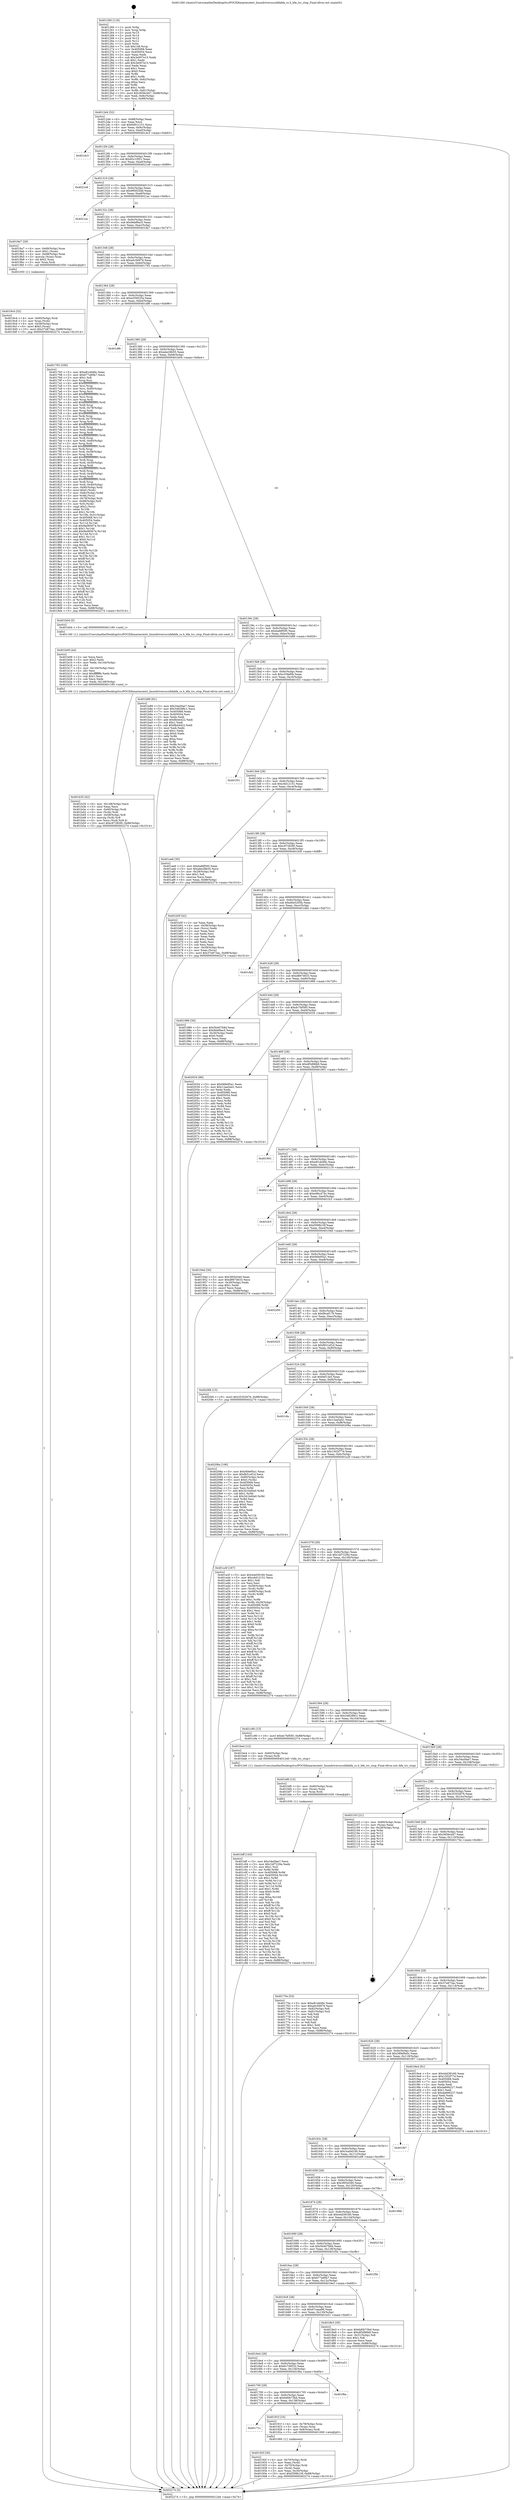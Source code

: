 digraph "0x401260" {
  label = "0x401260 (/mnt/c/Users/mathe/Desktop/tcc/POCII/binaries/extr_linuxdriversscsibfabfa_cs.h_bfa_trc_stop_Final-ollvm.out::main(0))"
  labelloc = "t"
  node[shape=record]

  Entry [label="",width=0.3,height=0.3,shape=circle,fillcolor=black,style=filled]
  "0x4012d4" [label="{
     0x4012d4 [32]\l
     | [instrs]\l
     &nbsp;&nbsp;0x4012d4 \<+6\>: mov -0x88(%rbp),%eax\l
     &nbsp;&nbsp;0x4012da \<+2\>: mov %eax,%ecx\l
     &nbsp;&nbsp;0x4012dc \<+6\>: sub $0x8491c151,%ecx\l
     &nbsp;&nbsp;0x4012e2 \<+6\>: mov %eax,-0x9c(%rbp)\l
     &nbsp;&nbsp;0x4012e8 \<+6\>: mov %ecx,-0xa0(%rbp)\l
     &nbsp;&nbsp;0x4012ee \<+6\>: je 0000000000401dc3 \<main+0xb63\>\l
  }"]
  "0x401dc3" [label="{
     0x401dc3\l
  }", style=dashed]
  "0x4012f4" [label="{
     0x4012f4 [28]\l
     | [instrs]\l
     &nbsp;&nbsp;0x4012f4 \<+5\>: jmp 00000000004012f9 \<main+0x99\>\l
     &nbsp;&nbsp;0x4012f9 \<+6\>: mov -0x9c(%rbp),%eax\l
     &nbsp;&nbsp;0x4012ff \<+5\>: sub $0x92c10f21,%eax\l
     &nbsp;&nbsp;0x401304 \<+6\>: mov %eax,-0xa4(%rbp)\l
     &nbsp;&nbsp;0x40130a \<+6\>: je 00000000004021e9 \<main+0xf89\>\l
  }"]
  Exit [label="",width=0.3,height=0.3,shape=circle,fillcolor=black,style=filled,peripheries=2]
  "0x4021e9" [label="{
     0x4021e9\l
  }", style=dashed]
  "0x401310" [label="{
     0x401310 [28]\l
     | [instrs]\l
     &nbsp;&nbsp;0x401310 \<+5\>: jmp 0000000000401315 \<main+0xb5\>\l
     &nbsp;&nbsp;0x401315 \<+6\>: mov -0x9c(%rbp),%eax\l
     &nbsp;&nbsp;0x40131b \<+5\>: sub $0x995f25dd,%eax\l
     &nbsp;&nbsp;0x401320 \<+6\>: mov %eax,-0xa8(%rbp)\l
     &nbsp;&nbsp;0x401326 \<+6\>: je 00000000004021ac \<main+0xf4c\>\l
  }"]
  "0x401bff" [label="{
     0x401bff [145]\l
     | [instrs]\l
     &nbsp;&nbsp;0x401bff \<+5\>: mov $0x34a5fae7,%ecx\l
     &nbsp;&nbsp;0x401c04 \<+5\>: mov $0x1bf7229a,%edx\l
     &nbsp;&nbsp;0x401c09 \<+3\>: mov $0x1,%sil\l
     &nbsp;&nbsp;0x401c0c \<+3\>: xor %r8d,%r8d\l
     &nbsp;&nbsp;0x401c0f \<+8\>: mov 0x405068,%r9d\l
     &nbsp;&nbsp;0x401c17 \<+8\>: mov 0x405054,%r10d\l
     &nbsp;&nbsp;0x401c1f \<+4\>: sub $0x1,%r8d\l
     &nbsp;&nbsp;0x401c23 \<+3\>: mov %r9d,%r11d\l
     &nbsp;&nbsp;0x401c26 \<+3\>: add %r8d,%r11d\l
     &nbsp;&nbsp;0x401c29 \<+4\>: imul %r11d,%r9d\l
     &nbsp;&nbsp;0x401c2d \<+4\>: and $0x1,%r9d\l
     &nbsp;&nbsp;0x401c31 \<+4\>: cmp $0x0,%r9d\l
     &nbsp;&nbsp;0x401c35 \<+3\>: sete %bl\l
     &nbsp;&nbsp;0x401c38 \<+4\>: cmp $0xa,%r10d\l
     &nbsp;&nbsp;0x401c3c \<+4\>: setl %r14b\l
     &nbsp;&nbsp;0x401c40 \<+3\>: mov %bl,%r15b\l
     &nbsp;&nbsp;0x401c43 \<+4\>: xor $0xff,%r15b\l
     &nbsp;&nbsp;0x401c47 \<+3\>: mov %r14b,%r12b\l
     &nbsp;&nbsp;0x401c4a \<+4\>: xor $0xff,%r12b\l
     &nbsp;&nbsp;0x401c4e \<+4\>: xor $0x0,%sil\l
     &nbsp;&nbsp;0x401c52 \<+3\>: mov %r15b,%r13b\l
     &nbsp;&nbsp;0x401c55 \<+4\>: and $0x0,%r13b\l
     &nbsp;&nbsp;0x401c59 \<+3\>: and %sil,%bl\l
     &nbsp;&nbsp;0x401c5c \<+3\>: mov %r12b,%al\l
     &nbsp;&nbsp;0x401c5f \<+2\>: and $0x0,%al\l
     &nbsp;&nbsp;0x401c61 \<+3\>: and %sil,%r14b\l
     &nbsp;&nbsp;0x401c64 \<+3\>: or %bl,%r13b\l
     &nbsp;&nbsp;0x401c67 \<+3\>: or %r14b,%al\l
     &nbsp;&nbsp;0x401c6a \<+3\>: xor %al,%r13b\l
     &nbsp;&nbsp;0x401c6d \<+3\>: or %r12b,%r15b\l
     &nbsp;&nbsp;0x401c70 \<+4\>: xor $0xff,%r15b\l
     &nbsp;&nbsp;0x401c74 \<+4\>: or $0x0,%sil\l
     &nbsp;&nbsp;0x401c78 \<+3\>: and %sil,%r15b\l
     &nbsp;&nbsp;0x401c7b \<+3\>: or %r15b,%r13b\l
     &nbsp;&nbsp;0x401c7e \<+4\>: test $0x1,%r13b\l
     &nbsp;&nbsp;0x401c82 \<+3\>: cmovne %edx,%ecx\l
     &nbsp;&nbsp;0x401c85 \<+6\>: mov %ecx,-0x88(%rbp)\l
     &nbsp;&nbsp;0x401c8b \<+5\>: jmp 0000000000402274 \<main+0x1014\>\l
  }"]
  "0x4021ac" [label="{
     0x4021ac\l
  }", style=dashed]
  "0x40132c" [label="{
     0x40132c [28]\l
     | [instrs]\l
     &nbsp;&nbsp;0x40132c \<+5\>: jmp 0000000000401331 \<main+0xd1\>\l
     &nbsp;&nbsp;0x401331 \<+6\>: mov -0x9c(%rbp),%eax\l
     &nbsp;&nbsp;0x401337 \<+5\>: sub $0x9ebf9ac5,%eax\l
     &nbsp;&nbsp;0x40133c \<+6\>: mov %eax,-0xac(%rbp)\l
     &nbsp;&nbsp;0x401342 \<+6\>: je 00000000004019a7 \<main+0x747\>\l
  }"]
  "0x401bf0" [label="{
     0x401bf0 [15]\l
     | [instrs]\l
     &nbsp;&nbsp;0x401bf0 \<+4\>: mov -0x60(%rbp),%rax\l
     &nbsp;&nbsp;0x401bf4 \<+3\>: mov (%rax),%rax\l
     &nbsp;&nbsp;0x401bf7 \<+3\>: mov %rax,%rdi\l
     &nbsp;&nbsp;0x401bfa \<+5\>: call 0000000000401030 \<free@plt\>\l
     | [calls]\l
     &nbsp;&nbsp;0x401030 \{1\} (unknown)\l
  }"]
  "0x4019a7" [label="{
     0x4019a7 [29]\l
     | [instrs]\l
     &nbsp;&nbsp;0x4019a7 \<+4\>: mov -0x68(%rbp),%rax\l
     &nbsp;&nbsp;0x4019ab \<+6\>: movl $0x1,(%rax)\l
     &nbsp;&nbsp;0x4019b1 \<+4\>: mov -0x68(%rbp),%rax\l
     &nbsp;&nbsp;0x4019b5 \<+3\>: movslq (%rax),%rax\l
     &nbsp;&nbsp;0x4019b8 \<+4\>: shl $0x2,%rax\l
     &nbsp;&nbsp;0x4019bc \<+3\>: mov %rax,%rdi\l
     &nbsp;&nbsp;0x4019bf \<+5\>: call 0000000000401050 \<malloc@plt\>\l
     | [calls]\l
     &nbsp;&nbsp;0x401050 \{1\} (unknown)\l
  }"]
  "0x401348" [label="{
     0x401348 [28]\l
     | [instrs]\l
     &nbsp;&nbsp;0x401348 \<+5\>: jmp 000000000040134d \<main+0xed\>\l
     &nbsp;&nbsp;0x40134d \<+6\>: mov -0x9c(%rbp),%eax\l
     &nbsp;&nbsp;0x401353 \<+5\>: sub $0xa0c56976,%eax\l
     &nbsp;&nbsp;0x401358 \<+6\>: mov %eax,-0xb0(%rbp)\l
     &nbsp;&nbsp;0x40135e \<+6\>: je 0000000000401793 \<main+0x533\>\l
  }"]
  "0x401b35" [label="{
     0x401b35 [42]\l
     | [instrs]\l
     &nbsp;&nbsp;0x401b35 \<+6\>: mov -0x148(%rbp),%ecx\l
     &nbsp;&nbsp;0x401b3b \<+3\>: imul %eax,%ecx\l
     &nbsp;&nbsp;0x401b3e \<+4\>: mov -0x60(%rbp),%rdi\l
     &nbsp;&nbsp;0x401b42 \<+3\>: mov (%rdi),%rdi\l
     &nbsp;&nbsp;0x401b45 \<+4\>: mov -0x58(%rbp),%r8\l
     &nbsp;&nbsp;0x401b49 \<+3\>: movslq (%r8),%r8\l
     &nbsp;&nbsp;0x401b4c \<+4\>: mov %ecx,(%rdi,%r8,4)\l
     &nbsp;&nbsp;0x401b50 \<+10\>: movl $0xc97282f0,-0x88(%rbp)\l
     &nbsp;&nbsp;0x401b5a \<+5\>: jmp 0000000000402274 \<main+0x1014\>\l
  }"]
  "0x401793" [label="{
     0x401793 [336]\l
     | [instrs]\l
     &nbsp;&nbsp;0x401793 \<+5\>: mov $0xe81dd48c,%eax\l
     &nbsp;&nbsp;0x401798 \<+5\>: mov $0x677a90b7,%ecx\l
     &nbsp;&nbsp;0x40179d \<+2\>: mov $0x1,%dl\l
     &nbsp;&nbsp;0x40179f \<+3\>: mov %rsp,%rsi\l
     &nbsp;&nbsp;0x4017a2 \<+4\>: add $0xfffffffffffffff0,%rsi\l
     &nbsp;&nbsp;0x4017a6 \<+3\>: mov %rsi,%rsp\l
     &nbsp;&nbsp;0x4017a9 \<+4\>: mov %rsi,-0x80(%rbp)\l
     &nbsp;&nbsp;0x4017ad \<+3\>: mov %rsp,%rsi\l
     &nbsp;&nbsp;0x4017b0 \<+4\>: add $0xfffffffffffffff0,%rsi\l
     &nbsp;&nbsp;0x4017b4 \<+3\>: mov %rsi,%rsp\l
     &nbsp;&nbsp;0x4017b7 \<+3\>: mov %rsp,%rdi\l
     &nbsp;&nbsp;0x4017ba \<+4\>: add $0xfffffffffffffff0,%rdi\l
     &nbsp;&nbsp;0x4017be \<+3\>: mov %rdi,%rsp\l
     &nbsp;&nbsp;0x4017c1 \<+4\>: mov %rdi,-0x78(%rbp)\l
     &nbsp;&nbsp;0x4017c5 \<+3\>: mov %rsp,%rdi\l
     &nbsp;&nbsp;0x4017c8 \<+4\>: add $0xfffffffffffffff0,%rdi\l
     &nbsp;&nbsp;0x4017cc \<+3\>: mov %rdi,%rsp\l
     &nbsp;&nbsp;0x4017cf \<+4\>: mov %rdi,-0x70(%rbp)\l
     &nbsp;&nbsp;0x4017d3 \<+3\>: mov %rsp,%rdi\l
     &nbsp;&nbsp;0x4017d6 \<+4\>: add $0xfffffffffffffff0,%rdi\l
     &nbsp;&nbsp;0x4017da \<+3\>: mov %rdi,%rsp\l
     &nbsp;&nbsp;0x4017dd \<+4\>: mov %rdi,-0x68(%rbp)\l
     &nbsp;&nbsp;0x4017e1 \<+3\>: mov %rsp,%rdi\l
     &nbsp;&nbsp;0x4017e4 \<+4\>: add $0xfffffffffffffff0,%rdi\l
     &nbsp;&nbsp;0x4017e8 \<+3\>: mov %rdi,%rsp\l
     &nbsp;&nbsp;0x4017eb \<+4\>: mov %rdi,-0x60(%rbp)\l
     &nbsp;&nbsp;0x4017ef \<+3\>: mov %rsp,%rdi\l
     &nbsp;&nbsp;0x4017f2 \<+4\>: add $0xfffffffffffffff0,%rdi\l
     &nbsp;&nbsp;0x4017f6 \<+3\>: mov %rdi,%rsp\l
     &nbsp;&nbsp;0x4017f9 \<+4\>: mov %rdi,-0x58(%rbp)\l
     &nbsp;&nbsp;0x4017fd \<+3\>: mov %rsp,%rdi\l
     &nbsp;&nbsp;0x401800 \<+4\>: add $0xfffffffffffffff0,%rdi\l
     &nbsp;&nbsp;0x401804 \<+3\>: mov %rdi,%rsp\l
     &nbsp;&nbsp;0x401807 \<+4\>: mov %rdi,-0x50(%rbp)\l
     &nbsp;&nbsp;0x40180b \<+3\>: mov %rsp,%rdi\l
     &nbsp;&nbsp;0x40180e \<+4\>: add $0xfffffffffffffff0,%rdi\l
     &nbsp;&nbsp;0x401812 \<+3\>: mov %rdi,%rsp\l
     &nbsp;&nbsp;0x401815 \<+4\>: mov %rdi,-0x48(%rbp)\l
     &nbsp;&nbsp;0x401819 \<+3\>: mov %rsp,%rdi\l
     &nbsp;&nbsp;0x40181c \<+4\>: add $0xfffffffffffffff0,%rdi\l
     &nbsp;&nbsp;0x401820 \<+3\>: mov %rdi,%rsp\l
     &nbsp;&nbsp;0x401823 \<+4\>: mov %rdi,-0x40(%rbp)\l
     &nbsp;&nbsp;0x401827 \<+4\>: mov -0x80(%rbp),%rdi\l
     &nbsp;&nbsp;0x40182b \<+6\>: movl $0x0,(%rdi)\l
     &nbsp;&nbsp;0x401831 \<+7\>: mov -0x8c(%rbp),%r8d\l
     &nbsp;&nbsp;0x401838 \<+3\>: mov %r8d,(%rsi)\l
     &nbsp;&nbsp;0x40183b \<+4\>: mov -0x78(%rbp),%rdi\l
     &nbsp;&nbsp;0x40183f \<+7\>: mov -0x98(%rbp),%r9\l
     &nbsp;&nbsp;0x401846 \<+3\>: mov %r9,(%rdi)\l
     &nbsp;&nbsp;0x401849 \<+3\>: cmpl $0x2,(%rsi)\l
     &nbsp;&nbsp;0x40184c \<+4\>: setne %r10b\l
     &nbsp;&nbsp;0x401850 \<+4\>: and $0x1,%r10b\l
     &nbsp;&nbsp;0x401854 \<+4\>: mov %r10b,-0x31(%rbp)\l
     &nbsp;&nbsp;0x401858 \<+8\>: mov 0x405068,%r11d\l
     &nbsp;&nbsp;0x401860 \<+7\>: mov 0x405054,%ebx\l
     &nbsp;&nbsp;0x401867 \<+3\>: mov %r11d,%r14d\l
     &nbsp;&nbsp;0x40186a \<+7\>: sub $0x9a085674,%r14d\l
     &nbsp;&nbsp;0x401871 \<+4\>: sub $0x1,%r14d\l
     &nbsp;&nbsp;0x401875 \<+7\>: add $0x9a085674,%r14d\l
     &nbsp;&nbsp;0x40187c \<+4\>: imul %r14d,%r11d\l
     &nbsp;&nbsp;0x401880 \<+4\>: and $0x1,%r11d\l
     &nbsp;&nbsp;0x401884 \<+4\>: cmp $0x0,%r11d\l
     &nbsp;&nbsp;0x401888 \<+4\>: sete %r10b\l
     &nbsp;&nbsp;0x40188c \<+3\>: cmp $0xa,%ebx\l
     &nbsp;&nbsp;0x40188f \<+4\>: setl %r15b\l
     &nbsp;&nbsp;0x401893 \<+3\>: mov %r10b,%r12b\l
     &nbsp;&nbsp;0x401896 \<+4\>: xor $0xff,%r12b\l
     &nbsp;&nbsp;0x40189a \<+3\>: mov %r15b,%r13b\l
     &nbsp;&nbsp;0x40189d \<+4\>: xor $0xff,%r13b\l
     &nbsp;&nbsp;0x4018a1 \<+3\>: xor $0x0,%dl\l
     &nbsp;&nbsp;0x4018a4 \<+3\>: mov %r12b,%sil\l
     &nbsp;&nbsp;0x4018a7 \<+4\>: and $0x0,%sil\l
     &nbsp;&nbsp;0x4018ab \<+3\>: and %dl,%r10b\l
     &nbsp;&nbsp;0x4018ae \<+3\>: mov %r13b,%dil\l
     &nbsp;&nbsp;0x4018b1 \<+4\>: and $0x0,%dil\l
     &nbsp;&nbsp;0x4018b5 \<+3\>: and %dl,%r15b\l
     &nbsp;&nbsp;0x4018b8 \<+3\>: or %r10b,%sil\l
     &nbsp;&nbsp;0x4018bb \<+3\>: or %r15b,%dil\l
     &nbsp;&nbsp;0x4018be \<+3\>: xor %dil,%sil\l
     &nbsp;&nbsp;0x4018c1 \<+3\>: or %r13b,%r12b\l
     &nbsp;&nbsp;0x4018c4 \<+4\>: xor $0xff,%r12b\l
     &nbsp;&nbsp;0x4018c8 \<+3\>: or $0x0,%dl\l
     &nbsp;&nbsp;0x4018cb \<+3\>: and %dl,%r12b\l
     &nbsp;&nbsp;0x4018ce \<+3\>: or %r12b,%sil\l
     &nbsp;&nbsp;0x4018d1 \<+4\>: test $0x1,%sil\l
     &nbsp;&nbsp;0x4018d5 \<+3\>: cmovne %ecx,%eax\l
     &nbsp;&nbsp;0x4018d8 \<+6\>: mov %eax,-0x88(%rbp)\l
     &nbsp;&nbsp;0x4018de \<+5\>: jmp 0000000000402274 \<main+0x1014\>\l
  }"]
  "0x401364" [label="{
     0x401364 [28]\l
     | [instrs]\l
     &nbsp;&nbsp;0x401364 \<+5\>: jmp 0000000000401369 \<main+0x109\>\l
     &nbsp;&nbsp;0x401369 \<+6\>: mov -0x9c(%rbp),%eax\l
     &nbsp;&nbsp;0x40136f \<+5\>: sub $0xa559525a,%eax\l
     &nbsp;&nbsp;0x401374 \<+6\>: mov %eax,-0xb4(%rbp)\l
     &nbsp;&nbsp;0x40137a \<+6\>: je 0000000000401df6 \<main+0xb96\>\l
  }"]
  "0x401b09" [label="{
     0x401b09 [44]\l
     | [instrs]\l
     &nbsp;&nbsp;0x401b09 \<+2\>: xor %ecx,%ecx\l
     &nbsp;&nbsp;0x401b0b \<+5\>: mov $0x2,%edx\l
     &nbsp;&nbsp;0x401b10 \<+6\>: mov %edx,-0x144(%rbp)\l
     &nbsp;&nbsp;0x401b16 \<+1\>: cltd\l
     &nbsp;&nbsp;0x401b17 \<+6\>: mov -0x144(%rbp),%esi\l
     &nbsp;&nbsp;0x401b1d \<+2\>: idiv %esi\l
     &nbsp;&nbsp;0x401b1f \<+6\>: imul $0xfffffffe,%edx,%edx\l
     &nbsp;&nbsp;0x401b25 \<+3\>: sub $0x1,%ecx\l
     &nbsp;&nbsp;0x401b28 \<+2\>: sub %ecx,%edx\l
     &nbsp;&nbsp;0x401b2a \<+6\>: mov %edx,-0x148(%rbp)\l
     &nbsp;&nbsp;0x401b30 \<+5\>: call 0000000000401160 \<next_i\>\l
     | [calls]\l
     &nbsp;&nbsp;0x401160 \{1\} (/mnt/c/Users/mathe/Desktop/tcc/POCII/binaries/extr_linuxdriversscsibfabfa_cs.h_bfa_trc_stop_Final-ollvm.out::next_i)\l
  }"]
  "0x401df6" [label="{
     0x401df6\l
  }", style=dashed]
  "0x401380" [label="{
     0x401380 [28]\l
     | [instrs]\l
     &nbsp;&nbsp;0x401380 \<+5\>: jmp 0000000000401385 \<main+0x125\>\l
     &nbsp;&nbsp;0x401385 \<+6\>: mov -0x9c(%rbp),%eax\l
     &nbsp;&nbsp;0x40138b \<+5\>: sub $0xabe28b55,%eax\l
     &nbsp;&nbsp;0x401390 \<+6\>: mov %eax,-0xb8(%rbp)\l
     &nbsp;&nbsp;0x401396 \<+6\>: je 0000000000401b04 \<main+0x8a4\>\l
  }"]
  "0x4019c4" [label="{
     0x4019c4 [32]\l
     | [instrs]\l
     &nbsp;&nbsp;0x4019c4 \<+4\>: mov -0x60(%rbp),%rdi\l
     &nbsp;&nbsp;0x4019c8 \<+3\>: mov %rax,(%rdi)\l
     &nbsp;&nbsp;0x4019cb \<+4\>: mov -0x58(%rbp),%rax\l
     &nbsp;&nbsp;0x4019cf \<+6\>: movl $0x0,(%rax)\l
     &nbsp;&nbsp;0x4019d5 \<+10\>: movl $0x37e873ac,-0x88(%rbp)\l
     &nbsp;&nbsp;0x4019df \<+5\>: jmp 0000000000402274 \<main+0x1014\>\l
  }"]
  "0x401b04" [label="{
     0x401b04 [5]\l
     | [instrs]\l
     &nbsp;&nbsp;0x401b04 \<+5\>: call 0000000000401160 \<next_i\>\l
     | [calls]\l
     &nbsp;&nbsp;0x401160 \{1\} (/mnt/c/Users/mathe/Desktop/tcc/POCII/binaries/extr_linuxdriversscsibfabfa_cs.h_bfa_trc_stop_Final-ollvm.out::next_i)\l
  }"]
  "0x40139c" [label="{
     0x40139c [28]\l
     | [instrs]\l
     &nbsp;&nbsp;0x40139c \<+5\>: jmp 00000000004013a1 \<main+0x141\>\l
     &nbsp;&nbsp;0x4013a1 \<+6\>: mov -0x9c(%rbp),%eax\l
     &nbsp;&nbsp;0x4013a7 \<+5\>: sub $0xbafdf595,%eax\l
     &nbsp;&nbsp;0x4013ac \<+6\>: mov %eax,-0xbc(%rbp)\l
     &nbsp;&nbsp;0x4013b2 \<+6\>: je 0000000000401b89 \<main+0x929\>\l
  }"]
  "0x40192f" [label="{
     0x40192f [30]\l
     | [instrs]\l
     &nbsp;&nbsp;0x40192f \<+4\>: mov -0x70(%rbp),%rdi\l
     &nbsp;&nbsp;0x401933 \<+2\>: mov %eax,(%rdi)\l
     &nbsp;&nbsp;0x401935 \<+4\>: mov -0x70(%rbp),%rdi\l
     &nbsp;&nbsp;0x401939 \<+2\>: mov (%rdi),%eax\l
     &nbsp;&nbsp;0x40193b \<+3\>: mov %eax,-0x30(%rbp)\l
     &nbsp;&nbsp;0x40193e \<+10\>: movl $0xf399b10f,-0x88(%rbp)\l
     &nbsp;&nbsp;0x401948 \<+5\>: jmp 0000000000402274 \<main+0x1014\>\l
  }"]
  "0x401b89" [label="{
     0x401b89 [91]\l
     | [instrs]\l
     &nbsp;&nbsp;0x401b89 \<+5\>: mov $0x34a5fae7,%eax\l
     &nbsp;&nbsp;0x401b8e \<+5\>: mov $0x348288c1,%ecx\l
     &nbsp;&nbsp;0x401b93 \<+7\>: mov 0x405068,%edx\l
     &nbsp;&nbsp;0x401b9a \<+7\>: mov 0x405054,%esi\l
     &nbsp;&nbsp;0x401ba1 \<+2\>: mov %edx,%edi\l
     &nbsp;&nbsp;0x401ba3 \<+6\>: add $0x8b44422,%edi\l
     &nbsp;&nbsp;0x401ba9 \<+3\>: sub $0x1,%edi\l
     &nbsp;&nbsp;0x401bac \<+6\>: sub $0x8b44422,%edi\l
     &nbsp;&nbsp;0x401bb2 \<+3\>: imul %edi,%edx\l
     &nbsp;&nbsp;0x401bb5 \<+3\>: and $0x1,%edx\l
     &nbsp;&nbsp;0x401bb8 \<+3\>: cmp $0x0,%edx\l
     &nbsp;&nbsp;0x401bbb \<+4\>: sete %r8b\l
     &nbsp;&nbsp;0x401bbf \<+3\>: cmp $0xa,%esi\l
     &nbsp;&nbsp;0x401bc2 \<+4\>: setl %r9b\l
     &nbsp;&nbsp;0x401bc6 \<+3\>: mov %r8b,%r10b\l
     &nbsp;&nbsp;0x401bc9 \<+3\>: and %r9b,%r10b\l
     &nbsp;&nbsp;0x401bcc \<+3\>: xor %r9b,%r8b\l
     &nbsp;&nbsp;0x401bcf \<+3\>: or %r8b,%r10b\l
     &nbsp;&nbsp;0x401bd2 \<+4\>: test $0x1,%r10b\l
     &nbsp;&nbsp;0x401bd6 \<+3\>: cmovne %ecx,%eax\l
     &nbsp;&nbsp;0x401bd9 \<+6\>: mov %eax,-0x88(%rbp)\l
     &nbsp;&nbsp;0x401bdf \<+5\>: jmp 0000000000402274 \<main+0x1014\>\l
  }"]
  "0x4013b8" [label="{
     0x4013b8 [28]\l
     | [instrs]\l
     &nbsp;&nbsp;0x4013b8 \<+5\>: jmp 00000000004013bd \<main+0x15d\>\l
     &nbsp;&nbsp;0x4013bd \<+6\>: mov -0x9c(%rbp),%eax\l
     &nbsp;&nbsp;0x4013c3 \<+5\>: sub $0xc53faf0b,%eax\l
     &nbsp;&nbsp;0x4013c8 \<+6\>: mov %eax,-0xc0(%rbp)\l
     &nbsp;&nbsp;0x4013ce \<+6\>: je 0000000000401f31 \<main+0xcd1\>\l
  }"]
  "0x40171c" [label="{
     0x40171c\l
  }", style=dashed]
  "0x401f31" [label="{
     0x401f31\l
  }", style=dashed]
  "0x4013d4" [label="{
     0x4013d4 [28]\l
     | [instrs]\l
     &nbsp;&nbsp;0x4013d4 \<+5\>: jmp 00000000004013d9 \<main+0x179\>\l
     &nbsp;&nbsp;0x4013d9 \<+6\>: mov -0x9c(%rbp),%eax\l
     &nbsp;&nbsp;0x4013df \<+5\>: sub $0xc6d12151,%eax\l
     &nbsp;&nbsp;0x4013e4 \<+6\>: mov %eax,-0xc4(%rbp)\l
     &nbsp;&nbsp;0x4013ea \<+6\>: je 0000000000401ae6 \<main+0x886\>\l
  }"]
  "0x40191f" [label="{
     0x40191f [16]\l
     | [instrs]\l
     &nbsp;&nbsp;0x40191f \<+4\>: mov -0x78(%rbp),%rax\l
     &nbsp;&nbsp;0x401923 \<+3\>: mov (%rax),%rax\l
     &nbsp;&nbsp;0x401926 \<+4\>: mov 0x8(%rax),%rdi\l
     &nbsp;&nbsp;0x40192a \<+5\>: call 0000000000401060 \<atoi@plt\>\l
     | [calls]\l
     &nbsp;&nbsp;0x401060 \{1\} (unknown)\l
  }"]
  "0x401ae6" [label="{
     0x401ae6 [30]\l
     | [instrs]\l
     &nbsp;&nbsp;0x401ae6 \<+5\>: mov $0xbafdf595,%eax\l
     &nbsp;&nbsp;0x401aeb \<+5\>: mov $0xabe28b55,%ecx\l
     &nbsp;&nbsp;0x401af0 \<+3\>: mov -0x29(%rbp),%dl\l
     &nbsp;&nbsp;0x401af3 \<+3\>: test $0x1,%dl\l
     &nbsp;&nbsp;0x401af6 \<+3\>: cmovne %ecx,%eax\l
     &nbsp;&nbsp;0x401af9 \<+6\>: mov %eax,-0x88(%rbp)\l
     &nbsp;&nbsp;0x401aff \<+5\>: jmp 0000000000402274 \<main+0x1014\>\l
  }"]
  "0x4013f0" [label="{
     0x4013f0 [28]\l
     | [instrs]\l
     &nbsp;&nbsp;0x4013f0 \<+5\>: jmp 00000000004013f5 \<main+0x195\>\l
     &nbsp;&nbsp;0x4013f5 \<+6\>: mov -0x9c(%rbp),%eax\l
     &nbsp;&nbsp;0x4013fb \<+5\>: sub $0xc97282f0,%eax\l
     &nbsp;&nbsp;0x401400 \<+6\>: mov %eax,-0xc8(%rbp)\l
     &nbsp;&nbsp;0x401406 \<+6\>: je 0000000000401b5f \<main+0x8ff\>\l
  }"]
  "0x401700" [label="{
     0x401700 [28]\l
     | [instrs]\l
     &nbsp;&nbsp;0x401700 \<+5\>: jmp 0000000000401705 \<main+0x4a5\>\l
     &nbsp;&nbsp;0x401705 \<+6\>: mov -0x9c(%rbp),%eax\l
     &nbsp;&nbsp;0x40170b \<+5\>: sub $0x6d0b73bd,%eax\l
     &nbsp;&nbsp;0x401710 \<+6\>: mov %eax,-0x138(%rbp)\l
     &nbsp;&nbsp;0x401716 \<+6\>: je 000000000040191f \<main+0x6bf\>\l
  }"]
  "0x401b5f" [label="{
     0x401b5f [42]\l
     | [instrs]\l
     &nbsp;&nbsp;0x401b5f \<+2\>: xor %eax,%eax\l
     &nbsp;&nbsp;0x401b61 \<+4\>: mov -0x58(%rbp),%rcx\l
     &nbsp;&nbsp;0x401b65 \<+2\>: mov (%rcx),%edx\l
     &nbsp;&nbsp;0x401b67 \<+2\>: mov %eax,%esi\l
     &nbsp;&nbsp;0x401b69 \<+2\>: sub %edx,%esi\l
     &nbsp;&nbsp;0x401b6b \<+2\>: mov %eax,%edx\l
     &nbsp;&nbsp;0x401b6d \<+3\>: sub $0x1,%edx\l
     &nbsp;&nbsp;0x401b70 \<+2\>: add %edx,%esi\l
     &nbsp;&nbsp;0x401b72 \<+2\>: sub %esi,%eax\l
     &nbsp;&nbsp;0x401b74 \<+4\>: mov -0x58(%rbp),%rcx\l
     &nbsp;&nbsp;0x401b78 \<+2\>: mov %eax,(%rcx)\l
     &nbsp;&nbsp;0x401b7a \<+10\>: movl $0x37e873ac,-0x88(%rbp)\l
     &nbsp;&nbsp;0x401b84 \<+5\>: jmp 0000000000402274 \<main+0x1014\>\l
  }"]
  "0x40140c" [label="{
     0x40140c [28]\l
     | [instrs]\l
     &nbsp;&nbsp;0x40140c \<+5\>: jmp 0000000000401411 \<main+0x1b1\>\l
     &nbsp;&nbsp;0x401411 \<+6\>: mov -0x9c(%rbp),%eax\l
     &nbsp;&nbsp;0x401417 \<+5\>: sub $0xd0e5205b,%eax\l
     &nbsp;&nbsp;0x40141c \<+6\>: mov %eax,-0xcc(%rbp)\l
     &nbsp;&nbsp;0x401422 \<+6\>: je 0000000000401dd2 \<main+0xb72\>\l
  }"]
  "0x401f6a" [label="{
     0x401f6a\l
  }", style=dashed]
  "0x401dd2" [label="{
     0x401dd2\l
  }", style=dashed]
  "0x401428" [label="{
     0x401428 [28]\l
     | [instrs]\l
     &nbsp;&nbsp;0x401428 \<+5\>: jmp 000000000040142d \<main+0x1cd\>\l
     &nbsp;&nbsp;0x40142d \<+6\>: mov -0x9c(%rbp),%eax\l
     &nbsp;&nbsp;0x401433 \<+5\>: sub $0xd8874633,%eax\l
     &nbsp;&nbsp;0x401438 \<+6\>: mov %eax,-0xd0(%rbp)\l
     &nbsp;&nbsp;0x40143e \<+6\>: je 0000000000401989 \<main+0x729\>\l
  }"]
  "0x4016e4" [label="{
     0x4016e4 [28]\l
     | [instrs]\l
     &nbsp;&nbsp;0x4016e4 \<+5\>: jmp 00000000004016e9 \<main+0x489\>\l
     &nbsp;&nbsp;0x4016e9 \<+6\>: mov -0x9c(%rbp),%eax\l
     &nbsp;&nbsp;0x4016ef \<+5\>: sub $0x6c738532,%eax\l
     &nbsp;&nbsp;0x4016f4 \<+6\>: mov %eax,-0x134(%rbp)\l
     &nbsp;&nbsp;0x4016fa \<+6\>: je 0000000000401f6a \<main+0xd0a\>\l
  }"]
  "0x401989" [label="{
     0x401989 [30]\l
     | [instrs]\l
     &nbsp;&nbsp;0x401989 \<+5\>: mov $0x5b407b9d,%eax\l
     &nbsp;&nbsp;0x40198e \<+5\>: mov $0x9ebf9ac5,%ecx\l
     &nbsp;&nbsp;0x401993 \<+3\>: mov -0x30(%rbp),%edx\l
     &nbsp;&nbsp;0x401996 \<+3\>: cmp $0x0,%edx\l
     &nbsp;&nbsp;0x401999 \<+3\>: cmove %ecx,%eax\l
     &nbsp;&nbsp;0x40199c \<+6\>: mov %eax,-0x88(%rbp)\l
     &nbsp;&nbsp;0x4019a2 \<+5\>: jmp 0000000000402274 \<main+0x1014\>\l
  }"]
  "0x401444" [label="{
     0x401444 [28]\l
     | [instrs]\l
     &nbsp;&nbsp;0x401444 \<+5\>: jmp 0000000000401449 \<main+0x1e9\>\l
     &nbsp;&nbsp;0x401449 \<+6\>: mov -0x9c(%rbp),%eax\l
     &nbsp;&nbsp;0x40144f \<+5\>: sub $0xdc7bf585,%eax\l
     &nbsp;&nbsp;0x401454 \<+6\>: mov %eax,-0xd4(%rbp)\l
     &nbsp;&nbsp;0x40145a \<+6\>: je 0000000000402034 \<main+0xdd4\>\l
  }"]
  "0x401e51" [label="{
     0x401e51\l
  }", style=dashed]
  "0x402034" [label="{
     0x402034 [86]\l
     | [instrs]\l
     &nbsp;&nbsp;0x402034 \<+5\>: mov $0xf49e95a1,%eax\l
     &nbsp;&nbsp;0x402039 \<+5\>: mov $0x12aa5a41,%ecx\l
     &nbsp;&nbsp;0x40203e \<+2\>: xor %edx,%edx\l
     &nbsp;&nbsp;0x402040 \<+7\>: mov 0x405068,%esi\l
     &nbsp;&nbsp;0x402047 \<+7\>: mov 0x405054,%edi\l
     &nbsp;&nbsp;0x40204e \<+3\>: sub $0x1,%edx\l
     &nbsp;&nbsp;0x402051 \<+3\>: mov %esi,%r8d\l
     &nbsp;&nbsp;0x402054 \<+3\>: add %edx,%r8d\l
     &nbsp;&nbsp;0x402057 \<+4\>: imul %r8d,%esi\l
     &nbsp;&nbsp;0x40205b \<+3\>: and $0x1,%esi\l
     &nbsp;&nbsp;0x40205e \<+3\>: cmp $0x0,%esi\l
     &nbsp;&nbsp;0x402061 \<+4\>: sete %r9b\l
     &nbsp;&nbsp;0x402065 \<+3\>: cmp $0xa,%edi\l
     &nbsp;&nbsp;0x402068 \<+4\>: setl %r10b\l
     &nbsp;&nbsp;0x40206c \<+3\>: mov %r9b,%r11b\l
     &nbsp;&nbsp;0x40206f \<+3\>: and %r10b,%r11b\l
     &nbsp;&nbsp;0x402072 \<+3\>: xor %r10b,%r9b\l
     &nbsp;&nbsp;0x402075 \<+3\>: or %r9b,%r11b\l
     &nbsp;&nbsp;0x402078 \<+4\>: test $0x1,%r11b\l
     &nbsp;&nbsp;0x40207c \<+3\>: cmovne %ecx,%eax\l
     &nbsp;&nbsp;0x40207f \<+6\>: mov %eax,-0x88(%rbp)\l
     &nbsp;&nbsp;0x402085 \<+5\>: jmp 0000000000402274 \<main+0x1014\>\l
  }"]
  "0x401460" [label="{
     0x401460 [28]\l
     | [instrs]\l
     &nbsp;&nbsp;0x401460 \<+5\>: jmp 0000000000401465 \<main+0x205\>\l
     &nbsp;&nbsp;0x401465 \<+6\>: mov -0x9c(%rbp),%eax\l
     &nbsp;&nbsp;0x40146b \<+5\>: sub $0xdf3d96b9,%eax\l
     &nbsp;&nbsp;0x401470 \<+6\>: mov %eax,-0xd8(%rbp)\l
     &nbsp;&nbsp;0x401476 \<+6\>: je 0000000000401901 \<main+0x6a1\>\l
  }"]
  "0x4016c8" [label="{
     0x4016c8 [28]\l
     | [instrs]\l
     &nbsp;&nbsp;0x4016c8 \<+5\>: jmp 00000000004016cd \<main+0x46d\>\l
     &nbsp;&nbsp;0x4016cd \<+6\>: mov -0x9c(%rbp),%eax\l
     &nbsp;&nbsp;0x4016d3 \<+5\>: sub $0x67caaa96,%eax\l
     &nbsp;&nbsp;0x4016d8 \<+6\>: mov %eax,-0x130(%rbp)\l
     &nbsp;&nbsp;0x4016de \<+6\>: je 0000000000401e51 \<main+0xbf1\>\l
  }"]
  "0x401901" [label="{
     0x401901\l
  }", style=dashed]
  "0x40147c" [label="{
     0x40147c [28]\l
     | [instrs]\l
     &nbsp;&nbsp;0x40147c \<+5\>: jmp 0000000000401481 \<main+0x221\>\l
     &nbsp;&nbsp;0x401481 \<+6\>: mov -0x9c(%rbp),%eax\l
     &nbsp;&nbsp;0x401487 \<+5\>: sub $0xe81dd48c,%eax\l
     &nbsp;&nbsp;0x40148c \<+6\>: mov %eax,-0xdc(%rbp)\l
     &nbsp;&nbsp;0x401492 \<+6\>: je 0000000000402118 \<main+0xeb8\>\l
  }"]
  "0x4018e3" [label="{
     0x4018e3 [30]\l
     | [instrs]\l
     &nbsp;&nbsp;0x4018e3 \<+5\>: mov $0x6d0b73bd,%eax\l
     &nbsp;&nbsp;0x4018e8 \<+5\>: mov $0xdf3d96b9,%ecx\l
     &nbsp;&nbsp;0x4018ed \<+3\>: mov -0x31(%rbp),%dl\l
     &nbsp;&nbsp;0x4018f0 \<+3\>: test $0x1,%dl\l
     &nbsp;&nbsp;0x4018f3 \<+3\>: cmovne %ecx,%eax\l
     &nbsp;&nbsp;0x4018f6 \<+6\>: mov %eax,-0x88(%rbp)\l
     &nbsp;&nbsp;0x4018fc \<+5\>: jmp 0000000000402274 \<main+0x1014\>\l
  }"]
  "0x402118" [label="{
     0x402118\l
  }", style=dashed]
  "0x401498" [label="{
     0x401498 [28]\l
     | [instrs]\l
     &nbsp;&nbsp;0x401498 \<+5\>: jmp 000000000040149d \<main+0x23d\>\l
     &nbsp;&nbsp;0x40149d \<+6\>: mov -0x9c(%rbp),%eax\l
     &nbsp;&nbsp;0x4014a3 \<+5\>: sub $0xe9bc474c,%eax\l
     &nbsp;&nbsp;0x4014a8 \<+6\>: mov %eax,-0xe0(%rbp)\l
     &nbsp;&nbsp;0x4014ae \<+6\>: je 0000000000401fc5 \<main+0xd65\>\l
  }"]
  "0x4016ac" [label="{
     0x4016ac [28]\l
     | [instrs]\l
     &nbsp;&nbsp;0x4016ac \<+5\>: jmp 00000000004016b1 \<main+0x451\>\l
     &nbsp;&nbsp;0x4016b1 \<+6\>: mov -0x9c(%rbp),%eax\l
     &nbsp;&nbsp;0x4016b7 \<+5\>: sub $0x677a90b7,%eax\l
     &nbsp;&nbsp;0x4016bc \<+6\>: mov %eax,-0x12c(%rbp)\l
     &nbsp;&nbsp;0x4016c2 \<+6\>: je 00000000004018e3 \<main+0x683\>\l
  }"]
  "0x401fc5" [label="{
     0x401fc5\l
  }", style=dashed]
  "0x4014b4" [label="{
     0x4014b4 [28]\l
     | [instrs]\l
     &nbsp;&nbsp;0x4014b4 \<+5\>: jmp 00000000004014b9 \<main+0x259\>\l
     &nbsp;&nbsp;0x4014b9 \<+6\>: mov -0x9c(%rbp),%eax\l
     &nbsp;&nbsp;0x4014bf \<+5\>: sub $0xf399b10f,%eax\l
     &nbsp;&nbsp;0x4014c4 \<+6\>: mov %eax,-0xe4(%rbp)\l
     &nbsp;&nbsp;0x4014ca \<+6\>: je 000000000040194d \<main+0x6ed\>\l
  }"]
  "0x401f5b" [label="{
     0x401f5b\l
  }", style=dashed]
  "0x40194d" [label="{
     0x40194d [30]\l
     | [instrs]\l
     &nbsp;&nbsp;0x40194d \<+5\>: mov $0x3f05d340,%eax\l
     &nbsp;&nbsp;0x401952 \<+5\>: mov $0xd8874633,%ecx\l
     &nbsp;&nbsp;0x401957 \<+3\>: mov -0x30(%rbp),%edx\l
     &nbsp;&nbsp;0x40195a \<+3\>: cmp $0x1,%edx\l
     &nbsp;&nbsp;0x40195d \<+3\>: cmovl %ecx,%eax\l
     &nbsp;&nbsp;0x401960 \<+6\>: mov %eax,-0x88(%rbp)\l
     &nbsp;&nbsp;0x401966 \<+5\>: jmp 0000000000402274 \<main+0x1014\>\l
  }"]
  "0x4014d0" [label="{
     0x4014d0 [28]\l
     | [instrs]\l
     &nbsp;&nbsp;0x4014d0 \<+5\>: jmp 00000000004014d5 \<main+0x275\>\l
     &nbsp;&nbsp;0x4014d5 \<+6\>: mov -0x9c(%rbp),%eax\l
     &nbsp;&nbsp;0x4014db \<+5\>: sub $0xf49e95a1,%eax\l
     &nbsp;&nbsp;0x4014e0 \<+6\>: mov %eax,-0xe8(%rbp)\l
     &nbsp;&nbsp;0x4014e6 \<+6\>: je 0000000000402260 \<main+0x1000\>\l
  }"]
  "0x401690" [label="{
     0x401690 [28]\l
     | [instrs]\l
     &nbsp;&nbsp;0x401690 \<+5\>: jmp 0000000000401695 \<main+0x435\>\l
     &nbsp;&nbsp;0x401695 \<+6\>: mov -0x9c(%rbp),%eax\l
     &nbsp;&nbsp;0x40169b \<+5\>: sub $0x5b407b9d,%eax\l
     &nbsp;&nbsp;0x4016a0 \<+6\>: mov %eax,-0x128(%rbp)\l
     &nbsp;&nbsp;0x4016a6 \<+6\>: je 0000000000401f5b \<main+0xcfb\>\l
  }"]
  "0x402260" [label="{
     0x402260\l
  }", style=dashed]
  "0x4014ec" [label="{
     0x4014ec [28]\l
     | [instrs]\l
     &nbsp;&nbsp;0x4014ec \<+5\>: jmp 00000000004014f1 \<main+0x291\>\l
     &nbsp;&nbsp;0x4014f1 \<+6\>: mov -0x9c(%rbp),%eax\l
     &nbsp;&nbsp;0x4014f7 \<+5\>: sub $0xf9cef179,%eax\l
     &nbsp;&nbsp;0x4014fc \<+6\>: mov %eax,-0xec(%rbp)\l
     &nbsp;&nbsp;0x401502 \<+6\>: je 0000000000402025 \<main+0xdc5\>\l
  }"]
  "0x40215d" [label="{
     0x40215d\l
  }", style=dashed]
  "0x402025" [label="{
     0x402025\l
  }", style=dashed]
  "0x401508" [label="{
     0x401508 [28]\l
     | [instrs]\l
     &nbsp;&nbsp;0x401508 \<+5\>: jmp 000000000040150d \<main+0x2ad\>\l
     &nbsp;&nbsp;0x40150d \<+6\>: mov -0x9c(%rbp),%eax\l
     &nbsp;&nbsp;0x401513 \<+5\>: sub $0xfb51ef1d,%eax\l
     &nbsp;&nbsp;0x401518 \<+6\>: mov %eax,-0xf0(%rbp)\l
     &nbsp;&nbsp;0x40151e \<+6\>: je 00000000004020f4 \<main+0xe94\>\l
  }"]
  "0x401674" [label="{
     0x401674 [28]\l
     | [instrs]\l
     &nbsp;&nbsp;0x401674 \<+5\>: jmp 0000000000401679 \<main+0x419\>\l
     &nbsp;&nbsp;0x401679 \<+6\>: mov -0x9c(%rbp),%eax\l
     &nbsp;&nbsp;0x40167f \<+5\>: sub $0x44d39160,%eax\l
     &nbsp;&nbsp;0x401684 \<+6\>: mov %eax,-0x124(%rbp)\l
     &nbsp;&nbsp;0x40168a \<+6\>: je 000000000040215d \<main+0xefd\>\l
  }"]
  "0x4020f4" [label="{
     0x4020f4 [15]\l
     | [instrs]\l
     &nbsp;&nbsp;0x4020f4 \<+10\>: movl $0x35352676,-0x88(%rbp)\l
     &nbsp;&nbsp;0x4020fe \<+5\>: jmp 0000000000402274 \<main+0x1014\>\l
  }"]
  "0x401524" [label="{
     0x401524 [28]\l
     | [instrs]\l
     &nbsp;&nbsp;0x401524 \<+5\>: jmp 0000000000401529 \<main+0x2c9\>\l
     &nbsp;&nbsp;0x401529 \<+6\>: mov -0x9c(%rbp),%eax\l
     &nbsp;&nbsp;0x40152f \<+5\>: sub $0xfef13a5,%eax\l
     &nbsp;&nbsp;0x401534 \<+6\>: mov %eax,-0xf4(%rbp)\l
     &nbsp;&nbsp;0x40153a \<+6\>: je 0000000000401cfa \<main+0xa9a\>\l
  }"]
  "0x40196b" [label="{
     0x40196b\l
  }", style=dashed]
  "0x401cfa" [label="{
     0x401cfa\l
  }", style=dashed]
  "0x401540" [label="{
     0x401540 [28]\l
     | [instrs]\l
     &nbsp;&nbsp;0x401540 \<+5\>: jmp 0000000000401545 \<main+0x2e5\>\l
     &nbsp;&nbsp;0x401545 \<+6\>: mov -0x9c(%rbp),%eax\l
     &nbsp;&nbsp;0x40154b \<+5\>: sub $0x12aa5a41,%eax\l
     &nbsp;&nbsp;0x401550 \<+6\>: mov %eax,-0xf8(%rbp)\l
     &nbsp;&nbsp;0x401556 \<+6\>: je 000000000040208a \<main+0xe2a\>\l
  }"]
  "0x401658" [label="{
     0x401658 [28]\l
     | [instrs]\l
     &nbsp;&nbsp;0x401658 \<+5\>: jmp 000000000040165d \<main+0x3fd\>\l
     &nbsp;&nbsp;0x40165d \<+6\>: mov -0x9c(%rbp),%eax\l
     &nbsp;&nbsp;0x401663 \<+5\>: sub $0x3f05d340,%eax\l
     &nbsp;&nbsp;0x401668 \<+6\>: mov %eax,-0x120(%rbp)\l
     &nbsp;&nbsp;0x40166e \<+6\>: je 000000000040196b \<main+0x70b\>\l
  }"]
  "0x40208a" [label="{
     0x40208a [106]\l
     | [instrs]\l
     &nbsp;&nbsp;0x40208a \<+5\>: mov $0xf49e95a1,%eax\l
     &nbsp;&nbsp;0x40208f \<+5\>: mov $0xfb51ef1d,%ecx\l
     &nbsp;&nbsp;0x402094 \<+4\>: mov -0x80(%rbp),%rdx\l
     &nbsp;&nbsp;0x402098 \<+6\>: movl $0x0,(%rdx)\l
     &nbsp;&nbsp;0x40209e \<+7\>: mov 0x405068,%esi\l
     &nbsp;&nbsp;0x4020a5 \<+7\>: mov 0x405054,%edi\l
     &nbsp;&nbsp;0x4020ac \<+3\>: mov %esi,%r8d\l
     &nbsp;&nbsp;0x4020af \<+7\>: add $0x341bd0a0,%r8d\l
     &nbsp;&nbsp;0x4020b6 \<+4\>: sub $0x1,%r8d\l
     &nbsp;&nbsp;0x4020ba \<+7\>: sub $0x341bd0a0,%r8d\l
     &nbsp;&nbsp;0x4020c1 \<+4\>: imul %r8d,%esi\l
     &nbsp;&nbsp;0x4020c5 \<+3\>: and $0x1,%esi\l
     &nbsp;&nbsp;0x4020c8 \<+3\>: cmp $0x0,%esi\l
     &nbsp;&nbsp;0x4020cb \<+4\>: sete %r9b\l
     &nbsp;&nbsp;0x4020cf \<+3\>: cmp $0xa,%edi\l
     &nbsp;&nbsp;0x4020d2 \<+4\>: setl %r10b\l
     &nbsp;&nbsp;0x4020d6 \<+3\>: mov %r9b,%r11b\l
     &nbsp;&nbsp;0x4020d9 \<+3\>: and %r10b,%r11b\l
     &nbsp;&nbsp;0x4020dc \<+3\>: xor %r10b,%r9b\l
     &nbsp;&nbsp;0x4020df \<+3\>: or %r9b,%r11b\l
     &nbsp;&nbsp;0x4020e2 \<+4\>: test $0x1,%r11b\l
     &nbsp;&nbsp;0x4020e6 \<+3\>: cmovne %ecx,%eax\l
     &nbsp;&nbsp;0x4020e9 \<+6\>: mov %eax,-0x88(%rbp)\l
     &nbsp;&nbsp;0x4020ef \<+5\>: jmp 0000000000402274 \<main+0x1014\>\l
  }"]
  "0x40155c" [label="{
     0x40155c [28]\l
     | [instrs]\l
     &nbsp;&nbsp;0x40155c \<+5\>: jmp 0000000000401561 \<main+0x301\>\l
     &nbsp;&nbsp;0x401561 \<+6\>: mov -0x9c(%rbp),%eax\l
     &nbsp;&nbsp;0x401567 \<+5\>: sub $0x1502f77d,%eax\l
     &nbsp;&nbsp;0x40156c \<+6\>: mov %eax,-0xfc(%rbp)\l
     &nbsp;&nbsp;0x401572 \<+6\>: je 0000000000401a3f \<main+0x7df\>\l
  }"]
  "0x401ef8" [label="{
     0x401ef8\l
  }", style=dashed]
  "0x401a3f" [label="{
     0x401a3f [167]\l
     | [instrs]\l
     &nbsp;&nbsp;0x401a3f \<+5\>: mov $0x44d39160,%eax\l
     &nbsp;&nbsp;0x401a44 \<+5\>: mov $0xc6d12151,%ecx\l
     &nbsp;&nbsp;0x401a49 \<+2\>: mov $0x1,%dl\l
     &nbsp;&nbsp;0x401a4b \<+2\>: xor %esi,%esi\l
     &nbsp;&nbsp;0x401a4d \<+4\>: mov -0x58(%rbp),%rdi\l
     &nbsp;&nbsp;0x401a51 \<+3\>: mov (%rdi),%r8d\l
     &nbsp;&nbsp;0x401a54 \<+4\>: mov -0x68(%rbp),%rdi\l
     &nbsp;&nbsp;0x401a58 \<+3\>: cmp (%rdi),%r8d\l
     &nbsp;&nbsp;0x401a5b \<+4\>: setl %r9b\l
     &nbsp;&nbsp;0x401a5f \<+4\>: and $0x1,%r9b\l
     &nbsp;&nbsp;0x401a63 \<+4\>: mov %r9b,-0x29(%rbp)\l
     &nbsp;&nbsp;0x401a67 \<+8\>: mov 0x405068,%r8d\l
     &nbsp;&nbsp;0x401a6f \<+8\>: mov 0x405054,%r10d\l
     &nbsp;&nbsp;0x401a77 \<+3\>: sub $0x1,%esi\l
     &nbsp;&nbsp;0x401a7a \<+3\>: mov %r8d,%r11d\l
     &nbsp;&nbsp;0x401a7d \<+3\>: add %esi,%r11d\l
     &nbsp;&nbsp;0x401a80 \<+4\>: imul %r11d,%r8d\l
     &nbsp;&nbsp;0x401a84 \<+4\>: and $0x1,%r8d\l
     &nbsp;&nbsp;0x401a88 \<+4\>: cmp $0x0,%r8d\l
     &nbsp;&nbsp;0x401a8c \<+4\>: sete %r9b\l
     &nbsp;&nbsp;0x401a90 \<+4\>: cmp $0xa,%r10d\l
     &nbsp;&nbsp;0x401a94 \<+3\>: setl %bl\l
     &nbsp;&nbsp;0x401a97 \<+3\>: mov %r9b,%r14b\l
     &nbsp;&nbsp;0x401a9a \<+4\>: xor $0xff,%r14b\l
     &nbsp;&nbsp;0x401a9e \<+3\>: mov %bl,%r15b\l
     &nbsp;&nbsp;0x401aa1 \<+4\>: xor $0xff,%r15b\l
     &nbsp;&nbsp;0x401aa5 \<+3\>: xor $0x1,%dl\l
     &nbsp;&nbsp;0x401aa8 \<+3\>: mov %r14b,%r12b\l
     &nbsp;&nbsp;0x401aab \<+4\>: and $0xff,%r12b\l
     &nbsp;&nbsp;0x401aaf \<+3\>: and %dl,%r9b\l
     &nbsp;&nbsp;0x401ab2 \<+3\>: mov %r15b,%r13b\l
     &nbsp;&nbsp;0x401ab5 \<+4\>: and $0xff,%r13b\l
     &nbsp;&nbsp;0x401ab9 \<+2\>: and %dl,%bl\l
     &nbsp;&nbsp;0x401abb \<+3\>: or %r9b,%r12b\l
     &nbsp;&nbsp;0x401abe \<+3\>: or %bl,%r13b\l
     &nbsp;&nbsp;0x401ac1 \<+3\>: xor %r13b,%r12b\l
     &nbsp;&nbsp;0x401ac4 \<+3\>: or %r15b,%r14b\l
     &nbsp;&nbsp;0x401ac7 \<+4\>: xor $0xff,%r14b\l
     &nbsp;&nbsp;0x401acb \<+3\>: or $0x1,%dl\l
     &nbsp;&nbsp;0x401ace \<+3\>: and %dl,%r14b\l
     &nbsp;&nbsp;0x401ad1 \<+3\>: or %r14b,%r12b\l
     &nbsp;&nbsp;0x401ad4 \<+4\>: test $0x1,%r12b\l
     &nbsp;&nbsp;0x401ad8 \<+3\>: cmovne %ecx,%eax\l
     &nbsp;&nbsp;0x401adb \<+6\>: mov %eax,-0x88(%rbp)\l
     &nbsp;&nbsp;0x401ae1 \<+5\>: jmp 0000000000402274 \<main+0x1014\>\l
  }"]
  "0x401578" [label="{
     0x401578 [28]\l
     | [instrs]\l
     &nbsp;&nbsp;0x401578 \<+5\>: jmp 000000000040157d \<main+0x31d\>\l
     &nbsp;&nbsp;0x40157d \<+6\>: mov -0x9c(%rbp),%eax\l
     &nbsp;&nbsp;0x401583 \<+5\>: sub $0x1bf7229a,%eax\l
     &nbsp;&nbsp;0x401588 \<+6\>: mov %eax,-0x100(%rbp)\l
     &nbsp;&nbsp;0x40158e \<+6\>: je 0000000000401c90 \<main+0xa30\>\l
  }"]
  "0x40163c" [label="{
     0x40163c [28]\l
     | [instrs]\l
     &nbsp;&nbsp;0x40163c \<+5\>: jmp 0000000000401641 \<main+0x3e1\>\l
     &nbsp;&nbsp;0x401641 \<+6\>: mov -0x9c(%rbp),%eax\l
     &nbsp;&nbsp;0x401647 \<+5\>: sub $0x3ca0d1d0,%eax\l
     &nbsp;&nbsp;0x40164c \<+6\>: mov %eax,-0x11c(%rbp)\l
     &nbsp;&nbsp;0x401652 \<+6\>: je 0000000000401ef8 \<main+0xc98\>\l
  }"]
  "0x401c90" [label="{
     0x401c90 [15]\l
     | [instrs]\l
     &nbsp;&nbsp;0x401c90 \<+10\>: movl $0xdc7bf585,-0x88(%rbp)\l
     &nbsp;&nbsp;0x401c9a \<+5\>: jmp 0000000000402274 \<main+0x1014\>\l
  }"]
  "0x401594" [label="{
     0x401594 [28]\l
     | [instrs]\l
     &nbsp;&nbsp;0x401594 \<+5\>: jmp 0000000000401599 \<main+0x339\>\l
     &nbsp;&nbsp;0x401599 \<+6\>: mov -0x9c(%rbp),%eax\l
     &nbsp;&nbsp;0x40159f \<+5\>: sub $0x348288c1,%eax\l
     &nbsp;&nbsp;0x4015a4 \<+6\>: mov %eax,-0x104(%rbp)\l
     &nbsp;&nbsp;0x4015aa \<+6\>: je 0000000000401be4 \<main+0x984\>\l
  }"]
  "0x401f07" [label="{
     0x401f07\l
  }", style=dashed]
  "0x401be4" [label="{
     0x401be4 [12]\l
     | [instrs]\l
     &nbsp;&nbsp;0x401be4 \<+4\>: mov -0x60(%rbp),%rax\l
     &nbsp;&nbsp;0x401be8 \<+3\>: mov (%rax),%rdi\l
     &nbsp;&nbsp;0x401beb \<+5\>: call 0000000000401240 \<bfa_trc_stop\>\l
     | [calls]\l
     &nbsp;&nbsp;0x401240 \{1\} (/mnt/c/Users/mathe/Desktop/tcc/POCII/binaries/extr_linuxdriversscsibfabfa_cs.h_bfa_trc_stop_Final-ollvm.out::bfa_trc_stop)\l
  }"]
  "0x4015b0" [label="{
     0x4015b0 [28]\l
     | [instrs]\l
     &nbsp;&nbsp;0x4015b0 \<+5\>: jmp 00000000004015b5 \<main+0x355\>\l
     &nbsp;&nbsp;0x4015b5 \<+6\>: mov -0x9c(%rbp),%eax\l
     &nbsp;&nbsp;0x4015bb \<+5\>: sub $0x34a5fae7,%eax\l
     &nbsp;&nbsp;0x4015c0 \<+6\>: mov %eax,-0x108(%rbp)\l
     &nbsp;&nbsp;0x4015c6 \<+6\>: je 0000000000402182 \<main+0xf22\>\l
  }"]
  "0x401620" [label="{
     0x401620 [28]\l
     | [instrs]\l
     &nbsp;&nbsp;0x401620 \<+5\>: jmp 0000000000401625 \<main+0x3c5\>\l
     &nbsp;&nbsp;0x401625 \<+6\>: mov -0x9c(%rbp),%eax\l
     &nbsp;&nbsp;0x40162b \<+5\>: sub $0x389d9a5c,%eax\l
     &nbsp;&nbsp;0x401630 \<+6\>: mov %eax,-0x118(%rbp)\l
     &nbsp;&nbsp;0x401636 \<+6\>: je 0000000000401f07 \<main+0xca7\>\l
  }"]
  "0x402182" [label="{
     0x402182\l
  }", style=dashed]
  "0x4015cc" [label="{
     0x4015cc [28]\l
     | [instrs]\l
     &nbsp;&nbsp;0x4015cc \<+5\>: jmp 00000000004015d1 \<main+0x371\>\l
     &nbsp;&nbsp;0x4015d1 \<+6\>: mov -0x9c(%rbp),%eax\l
     &nbsp;&nbsp;0x4015d7 \<+5\>: sub $0x35352676,%eax\l
     &nbsp;&nbsp;0x4015dc \<+6\>: mov %eax,-0x10c(%rbp)\l
     &nbsp;&nbsp;0x4015e2 \<+6\>: je 0000000000402103 \<main+0xea3\>\l
  }"]
  "0x4019e4" [label="{
     0x4019e4 [91]\l
     | [instrs]\l
     &nbsp;&nbsp;0x4019e4 \<+5\>: mov $0x44d39160,%eax\l
     &nbsp;&nbsp;0x4019e9 \<+5\>: mov $0x1502f77d,%ecx\l
     &nbsp;&nbsp;0x4019ee \<+7\>: mov 0x405068,%edx\l
     &nbsp;&nbsp;0x4019f5 \<+7\>: mov 0x405054,%esi\l
     &nbsp;&nbsp;0x4019fc \<+2\>: mov %edx,%edi\l
     &nbsp;&nbsp;0x4019fe \<+6\>: add $0xda666227,%edi\l
     &nbsp;&nbsp;0x401a04 \<+3\>: sub $0x1,%edi\l
     &nbsp;&nbsp;0x401a07 \<+6\>: sub $0xda666227,%edi\l
     &nbsp;&nbsp;0x401a0d \<+3\>: imul %edi,%edx\l
     &nbsp;&nbsp;0x401a10 \<+3\>: and $0x1,%edx\l
     &nbsp;&nbsp;0x401a13 \<+3\>: cmp $0x0,%edx\l
     &nbsp;&nbsp;0x401a16 \<+4\>: sete %r8b\l
     &nbsp;&nbsp;0x401a1a \<+3\>: cmp $0xa,%esi\l
     &nbsp;&nbsp;0x401a1d \<+4\>: setl %r9b\l
     &nbsp;&nbsp;0x401a21 \<+3\>: mov %r8b,%r10b\l
     &nbsp;&nbsp;0x401a24 \<+3\>: and %r9b,%r10b\l
     &nbsp;&nbsp;0x401a27 \<+3\>: xor %r9b,%r8b\l
     &nbsp;&nbsp;0x401a2a \<+3\>: or %r8b,%r10b\l
     &nbsp;&nbsp;0x401a2d \<+4\>: test $0x1,%r10b\l
     &nbsp;&nbsp;0x401a31 \<+3\>: cmovne %ecx,%eax\l
     &nbsp;&nbsp;0x401a34 \<+6\>: mov %eax,-0x88(%rbp)\l
     &nbsp;&nbsp;0x401a3a \<+5\>: jmp 0000000000402274 \<main+0x1014\>\l
  }"]
  "0x402103" [label="{
     0x402103 [21]\l
     | [instrs]\l
     &nbsp;&nbsp;0x402103 \<+4\>: mov -0x80(%rbp),%rax\l
     &nbsp;&nbsp;0x402107 \<+2\>: mov (%rax),%eax\l
     &nbsp;&nbsp;0x402109 \<+4\>: lea -0x28(%rbp),%rsp\l
     &nbsp;&nbsp;0x40210d \<+1\>: pop %rbx\l
     &nbsp;&nbsp;0x40210e \<+2\>: pop %r12\l
     &nbsp;&nbsp;0x402110 \<+2\>: pop %r13\l
     &nbsp;&nbsp;0x402112 \<+2\>: pop %r14\l
     &nbsp;&nbsp;0x402114 \<+2\>: pop %r15\l
     &nbsp;&nbsp;0x402116 \<+1\>: pop %rbp\l
     &nbsp;&nbsp;0x402117 \<+1\>: ret\l
  }"]
  "0x4015e8" [label="{
     0x4015e8 [28]\l
     | [instrs]\l
     &nbsp;&nbsp;0x4015e8 \<+5\>: jmp 00000000004015ed \<main+0x38d\>\l
     &nbsp;&nbsp;0x4015ed \<+6\>: mov -0x9c(%rbp),%eax\l
     &nbsp;&nbsp;0x4015f3 \<+5\>: sub $0x3656cd47,%eax\l
     &nbsp;&nbsp;0x4015f8 \<+6\>: mov %eax,-0x110(%rbp)\l
     &nbsp;&nbsp;0x4015fe \<+6\>: je 000000000040175e \<main+0x4fe\>\l
  }"]
  "0x401260" [label="{
     0x401260 [116]\l
     | [instrs]\l
     &nbsp;&nbsp;0x401260 \<+1\>: push %rbp\l
     &nbsp;&nbsp;0x401261 \<+3\>: mov %rsp,%rbp\l
     &nbsp;&nbsp;0x401264 \<+2\>: push %r15\l
     &nbsp;&nbsp;0x401266 \<+2\>: push %r14\l
     &nbsp;&nbsp;0x401268 \<+2\>: push %r13\l
     &nbsp;&nbsp;0x40126a \<+2\>: push %r12\l
     &nbsp;&nbsp;0x40126c \<+1\>: push %rbx\l
     &nbsp;&nbsp;0x40126d \<+7\>: sub $0x148,%rsp\l
     &nbsp;&nbsp;0x401274 \<+7\>: mov 0x405068,%eax\l
     &nbsp;&nbsp;0x40127b \<+7\>: mov 0x405054,%ecx\l
     &nbsp;&nbsp;0x401282 \<+2\>: mov %eax,%edx\l
     &nbsp;&nbsp;0x401284 \<+6\>: sub $0x3e007e15,%edx\l
     &nbsp;&nbsp;0x40128a \<+3\>: sub $0x1,%edx\l
     &nbsp;&nbsp;0x40128d \<+6\>: add $0x3e007e15,%edx\l
     &nbsp;&nbsp;0x401293 \<+3\>: imul %edx,%eax\l
     &nbsp;&nbsp;0x401296 \<+3\>: and $0x1,%eax\l
     &nbsp;&nbsp;0x401299 \<+3\>: cmp $0x0,%eax\l
     &nbsp;&nbsp;0x40129c \<+4\>: sete %r8b\l
     &nbsp;&nbsp;0x4012a0 \<+4\>: and $0x1,%r8b\l
     &nbsp;&nbsp;0x4012a4 \<+7\>: mov %r8b,-0x82(%rbp)\l
     &nbsp;&nbsp;0x4012ab \<+3\>: cmp $0xa,%ecx\l
     &nbsp;&nbsp;0x4012ae \<+4\>: setl %r8b\l
     &nbsp;&nbsp;0x4012b2 \<+4\>: and $0x1,%r8b\l
     &nbsp;&nbsp;0x4012b6 \<+7\>: mov %r8b,-0x81(%rbp)\l
     &nbsp;&nbsp;0x4012bd \<+10\>: movl $0x3656cd47,-0x88(%rbp)\l
     &nbsp;&nbsp;0x4012c7 \<+6\>: mov %edi,-0x8c(%rbp)\l
     &nbsp;&nbsp;0x4012cd \<+7\>: mov %rsi,-0x98(%rbp)\l
  }"]
  "0x40175e" [label="{
     0x40175e [53]\l
     | [instrs]\l
     &nbsp;&nbsp;0x40175e \<+5\>: mov $0xe81dd48c,%eax\l
     &nbsp;&nbsp;0x401763 \<+5\>: mov $0xa0c56976,%ecx\l
     &nbsp;&nbsp;0x401768 \<+6\>: mov -0x82(%rbp),%dl\l
     &nbsp;&nbsp;0x40176e \<+7\>: mov -0x81(%rbp),%sil\l
     &nbsp;&nbsp;0x401775 \<+3\>: mov %dl,%dil\l
     &nbsp;&nbsp;0x401778 \<+3\>: and %sil,%dil\l
     &nbsp;&nbsp;0x40177b \<+3\>: xor %sil,%dl\l
     &nbsp;&nbsp;0x40177e \<+3\>: or %dl,%dil\l
     &nbsp;&nbsp;0x401781 \<+4\>: test $0x1,%dil\l
     &nbsp;&nbsp;0x401785 \<+3\>: cmovne %ecx,%eax\l
     &nbsp;&nbsp;0x401788 \<+6\>: mov %eax,-0x88(%rbp)\l
     &nbsp;&nbsp;0x40178e \<+5\>: jmp 0000000000402274 \<main+0x1014\>\l
  }"]
  "0x401604" [label="{
     0x401604 [28]\l
     | [instrs]\l
     &nbsp;&nbsp;0x401604 \<+5\>: jmp 0000000000401609 \<main+0x3a9\>\l
     &nbsp;&nbsp;0x401609 \<+6\>: mov -0x9c(%rbp),%eax\l
     &nbsp;&nbsp;0x40160f \<+5\>: sub $0x37e873ac,%eax\l
     &nbsp;&nbsp;0x401614 \<+6\>: mov %eax,-0x114(%rbp)\l
     &nbsp;&nbsp;0x40161a \<+6\>: je 00000000004019e4 \<main+0x784\>\l
  }"]
  "0x402274" [label="{
     0x402274 [5]\l
     | [instrs]\l
     &nbsp;&nbsp;0x402274 \<+5\>: jmp 00000000004012d4 \<main+0x74\>\l
  }"]
  Entry -> "0x401260" [label=" 1"]
  "0x4012d4" -> "0x401dc3" [label=" 0"]
  "0x4012d4" -> "0x4012f4" [label=" 22"]
  "0x402103" -> Exit [label=" 1"]
  "0x4012f4" -> "0x4021e9" [label=" 0"]
  "0x4012f4" -> "0x401310" [label=" 22"]
  "0x4020f4" -> "0x402274" [label=" 1"]
  "0x401310" -> "0x4021ac" [label=" 0"]
  "0x401310" -> "0x40132c" [label=" 22"]
  "0x40208a" -> "0x402274" [label=" 1"]
  "0x40132c" -> "0x4019a7" [label=" 1"]
  "0x40132c" -> "0x401348" [label=" 21"]
  "0x402034" -> "0x402274" [label=" 1"]
  "0x401348" -> "0x401793" [label=" 1"]
  "0x401348" -> "0x401364" [label=" 20"]
  "0x401c90" -> "0x402274" [label=" 1"]
  "0x401364" -> "0x401df6" [label=" 0"]
  "0x401364" -> "0x401380" [label=" 20"]
  "0x401bff" -> "0x402274" [label=" 1"]
  "0x401380" -> "0x401b04" [label=" 1"]
  "0x401380" -> "0x40139c" [label=" 19"]
  "0x401bf0" -> "0x401bff" [label=" 1"]
  "0x40139c" -> "0x401b89" [label=" 1"]
  "0x40139c" -> "0x4013b8" [label=" 18"]
  "0x401be4" -> "0x401bf0" [label=" 1"]
  "0x4013b8" -> "0x401f31" [label=" 0"]
  "0x4013b8" -> "0x4013d4" [label=" 18"]
  "0x401b89" -> "0x402274" [label=" 1"]
  "0x4013d4" -> "0x401ae6" [label=" 2"]
  "0x4013d4" -> "0x4013f0" [label=" 16"]
  "0x401b5f" -> "0x402274" [label=" 1"]
  "0x4013f0" -> "0x401b5f" [label=" 1"]
  "0x4013f0" -> "0x40140c" [label=" 15"]
  "0x401b09" -> "0x401b35" [label=" 1"]
  "0x40140c" -> "0x401dd2" [label=" 0"]
  "0x40140c" -> "0x401428" [label=" 15"]
  "0x401b04" -> "0x401b09" [label=" 1"]
  "0x401428" -> "0x401989" [label=" 1"]
  "0x401428" -> "0x401444" [label=" 14"]
  "0x401a3f" -> "0x402274" [label=" 2"]
  "0x401444" -> "0x402034" [label=" 1"]
  "0x401444" -> "0x401460" [label=" 13"]
  "0x4019e4" -> "0x402274" [label=" 2"]
  "0x401460" -> "0x401901" [label=" 0"]
  "0x401460" -> "0x40147c" [label=" 13"]
  "0x4019a7" -> "0x4019c4" [label=" 1"]
  "0x40147c" -> "0x402118" [label=" 0"]
  "0x40147c" -> "0x401498" [label=" 13"]
  "0x401989" -> "0x402274" [label=" 1"]
  "0x401498" -> "0x401fc5" [label=" 0"]
  "0x401498" -> "0x4014b4" [label=" 13"]
  "0x40192f" -> "0x402274" [label=" 1"]
  "0x4014b4" -> "0x40194d" [label=" 1"]
  "0x4014b4" -> "0x4014d0" [label=" 12"]
  "0x40191f" -> "0x40192f" [label=" 1"]
  "0x4014d0" -> "0x402260" [label=" 0"]
  "0x4014d0" -> "0x4014ec" [label=" 12"]
  "0x401700" -> "0x40191f" [label=" 1"]
  "0x4014ec" -> "0x402025" [label=" 0"]
  "0x4014ec" -> "0x401508" [label=" 12"]
  "0x401b35" -> "0x402274" [label=" 1"]
  "0x401508" -> "0x4020f4" [label=" 1"]
  "0x401508" -> "0x401524" [label=" 11"]
  "0x4016e4" -> "0x401f6a" [label=" 0"]
  "0x401524" -> "0x401cfa" [label=" 0"]
  "0x401524" -> "0x401540" [label=" 11"]
  "0x401ae6" -> "0x402274" [label=" 2"]
  "0x401540" -> "0x40208a" [label=" 1"]
  "0x401540" -> "0x40155c" [label=" 10"]
  "0x4016c8" -> "0x401e51" [label=" 0"]
  "0x40155c" -> "0x401a3f" [label=" 2"]
  "0x40155c" -> "0x401578" [label=" 8"]
  "0x4019c4" -> "0x402274" [label=" 1"]
  "0x401578" -> "0x401c90" [label=" 1"]
  "0x401578" -> "0x401594" [label=" 7"]
  "0x4016ac" -> "0x4016c8" [label=" 1"]
  "0x401594" -> "0x401be4" [label=" 1"]
  "0x401594" -> "0x4015b0" [label=" 6"]
  "0x4016ac" -> "0x4018e3" [label=" 1"]
  "0x4015b0" -> "0x402182" [label=" 0"]
  "0x4015b0" -> "0x4015cc" [label=" 6"]
  "0x401690" -> "0x4016ac" [label=" 2"]
  "0x4015cc" -> "0x402103" [label=" 1"]
  "0x4015cc" -> "0x4015e8" [label=" 5"]
  "0x401690" -> "0x401f5b" [label=" 0"]
  "0x4015e8" -> "0x40175e" [label=" 1"]
  "0x4015e8" -> "0x401604" [label=" 4"]
  "0x40175e" -> "0x402274" [label=" 1"]
  "0x401260" -> "0x4012d4" [label=" 1"]
  "0x402274" -> "0x4012d4" [label=" 21"]
  "0x401674" -> "0x401690" [label=" 2"]
  "0x401793" -> "0x402274" [label=" 1"]
  "0x401700" -> "0x40171c" [label=" 0"]
  "0x401604" -> "0x4019e4" [label=" 2"]
  "0x401604" -> "0x401620" [label=" 2"]
  "0x40194d" -> "0x402274" [label=" 1"]
  "0x401620" -> "0x401f07" [label=" 0"]
  "0x401620" -> "0x40163c" [label=" 2"]
  "0x4018e3" -> "0x402274" [label=" 1"]
  "0x40163c" -> "0x401ef8" [label=" 0"]
  "0x40163c" -> "0x401658" [label=" 2"]
  "0x4016c8" -> "0x4016e4" [label=" 1"]
  "0x401658" -> "0x40196b" [label=" 0"]
  "0x401658" -> "0x401674" [label=" 2"]
  "0x4016e4" -> "0x401700" [label=" 1"]
  "0x401674" -> "0x40215d" [label=" 0"]
}
